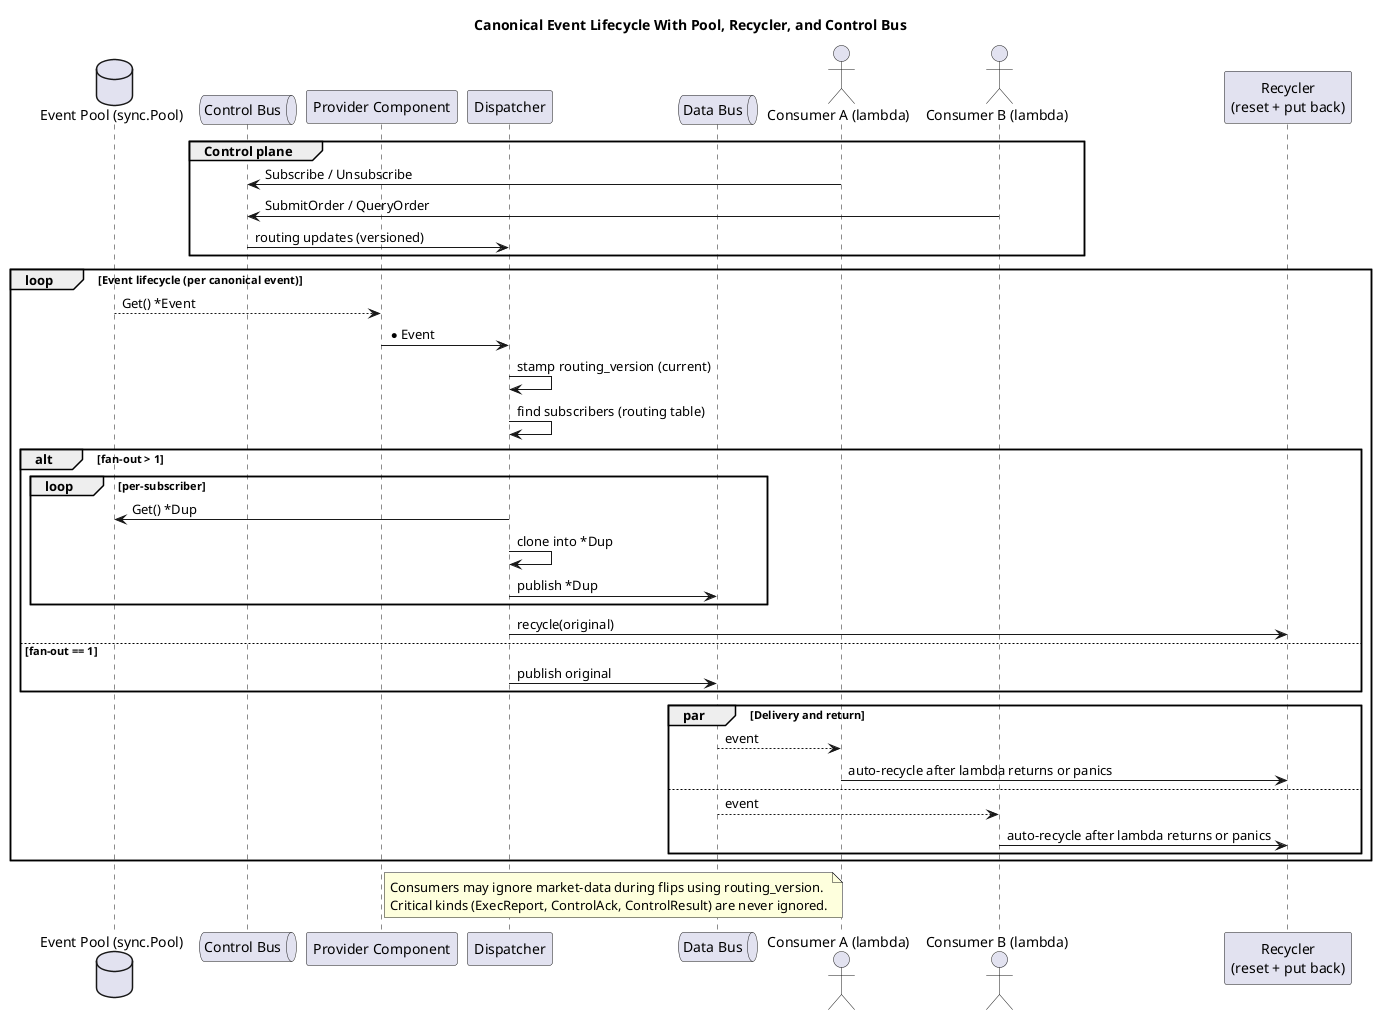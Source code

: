 @startuml
title Canonical Event Lifecycle With Pool, Recycler, and Control Bus

database "Event Pool (sync.Pool)" as Pool
queue "Control Bus" as ControlBus
participant "Provider Component" as Provider
participant "Dispatcher" as Dispatcher
queue "Data Bus" as DataBus
actor "Consumer A (lambda)" as CON_A
actor "Consumer B (lambda)" as CON_B
participant "Recycler\n(reset + put back)" as Recycler

group Control plane
  CON_A -> ControlBus : Subscribe / Unsubscribe
  CON_B -> ControlBus : SubmitOrder / QueryOrder
  ControlBus -> Dispatcher : routing updates (versioned)
end group

loop Event lifecycle (per canonical event)
  Pool --> Provider : Get() *Event
  Provider -> Dispatcher : *Event
  Dispatcher -> Dispatcher : stamp routing_version (current)

  Dispatcher -> Dispatcher : find subscribers (routing table)
  alt fan-out > 1
    loop per-subscriber
      Dispatcher -> Pool : Get() *Dup
      Dispatcher -> Dispatcher : clone into *Dup
      Dispatcher -> DataBus : publish *Dup
    end
    Dispatcher -> Recycler : recycle(original)
  else fan-out == 1
    Dispatcher -> DataBus : publish original
  end

  par Delivery and return
    DataBus --> CON_A : event
    CON_A -> Recycler : auto-recycle after lambda returns or panics
  else
    DataBus --> CON_B : event
    CON_B -> Recycler : auto-recycle after lambda returns or panics
  end
end

note over Dispatcher,DataBus
Consumers may ignore market-data during flips using routing_version.
Critical kinds (ExecReport, ControlAck, ControlResult) are never ignored.
end note
@enduml
